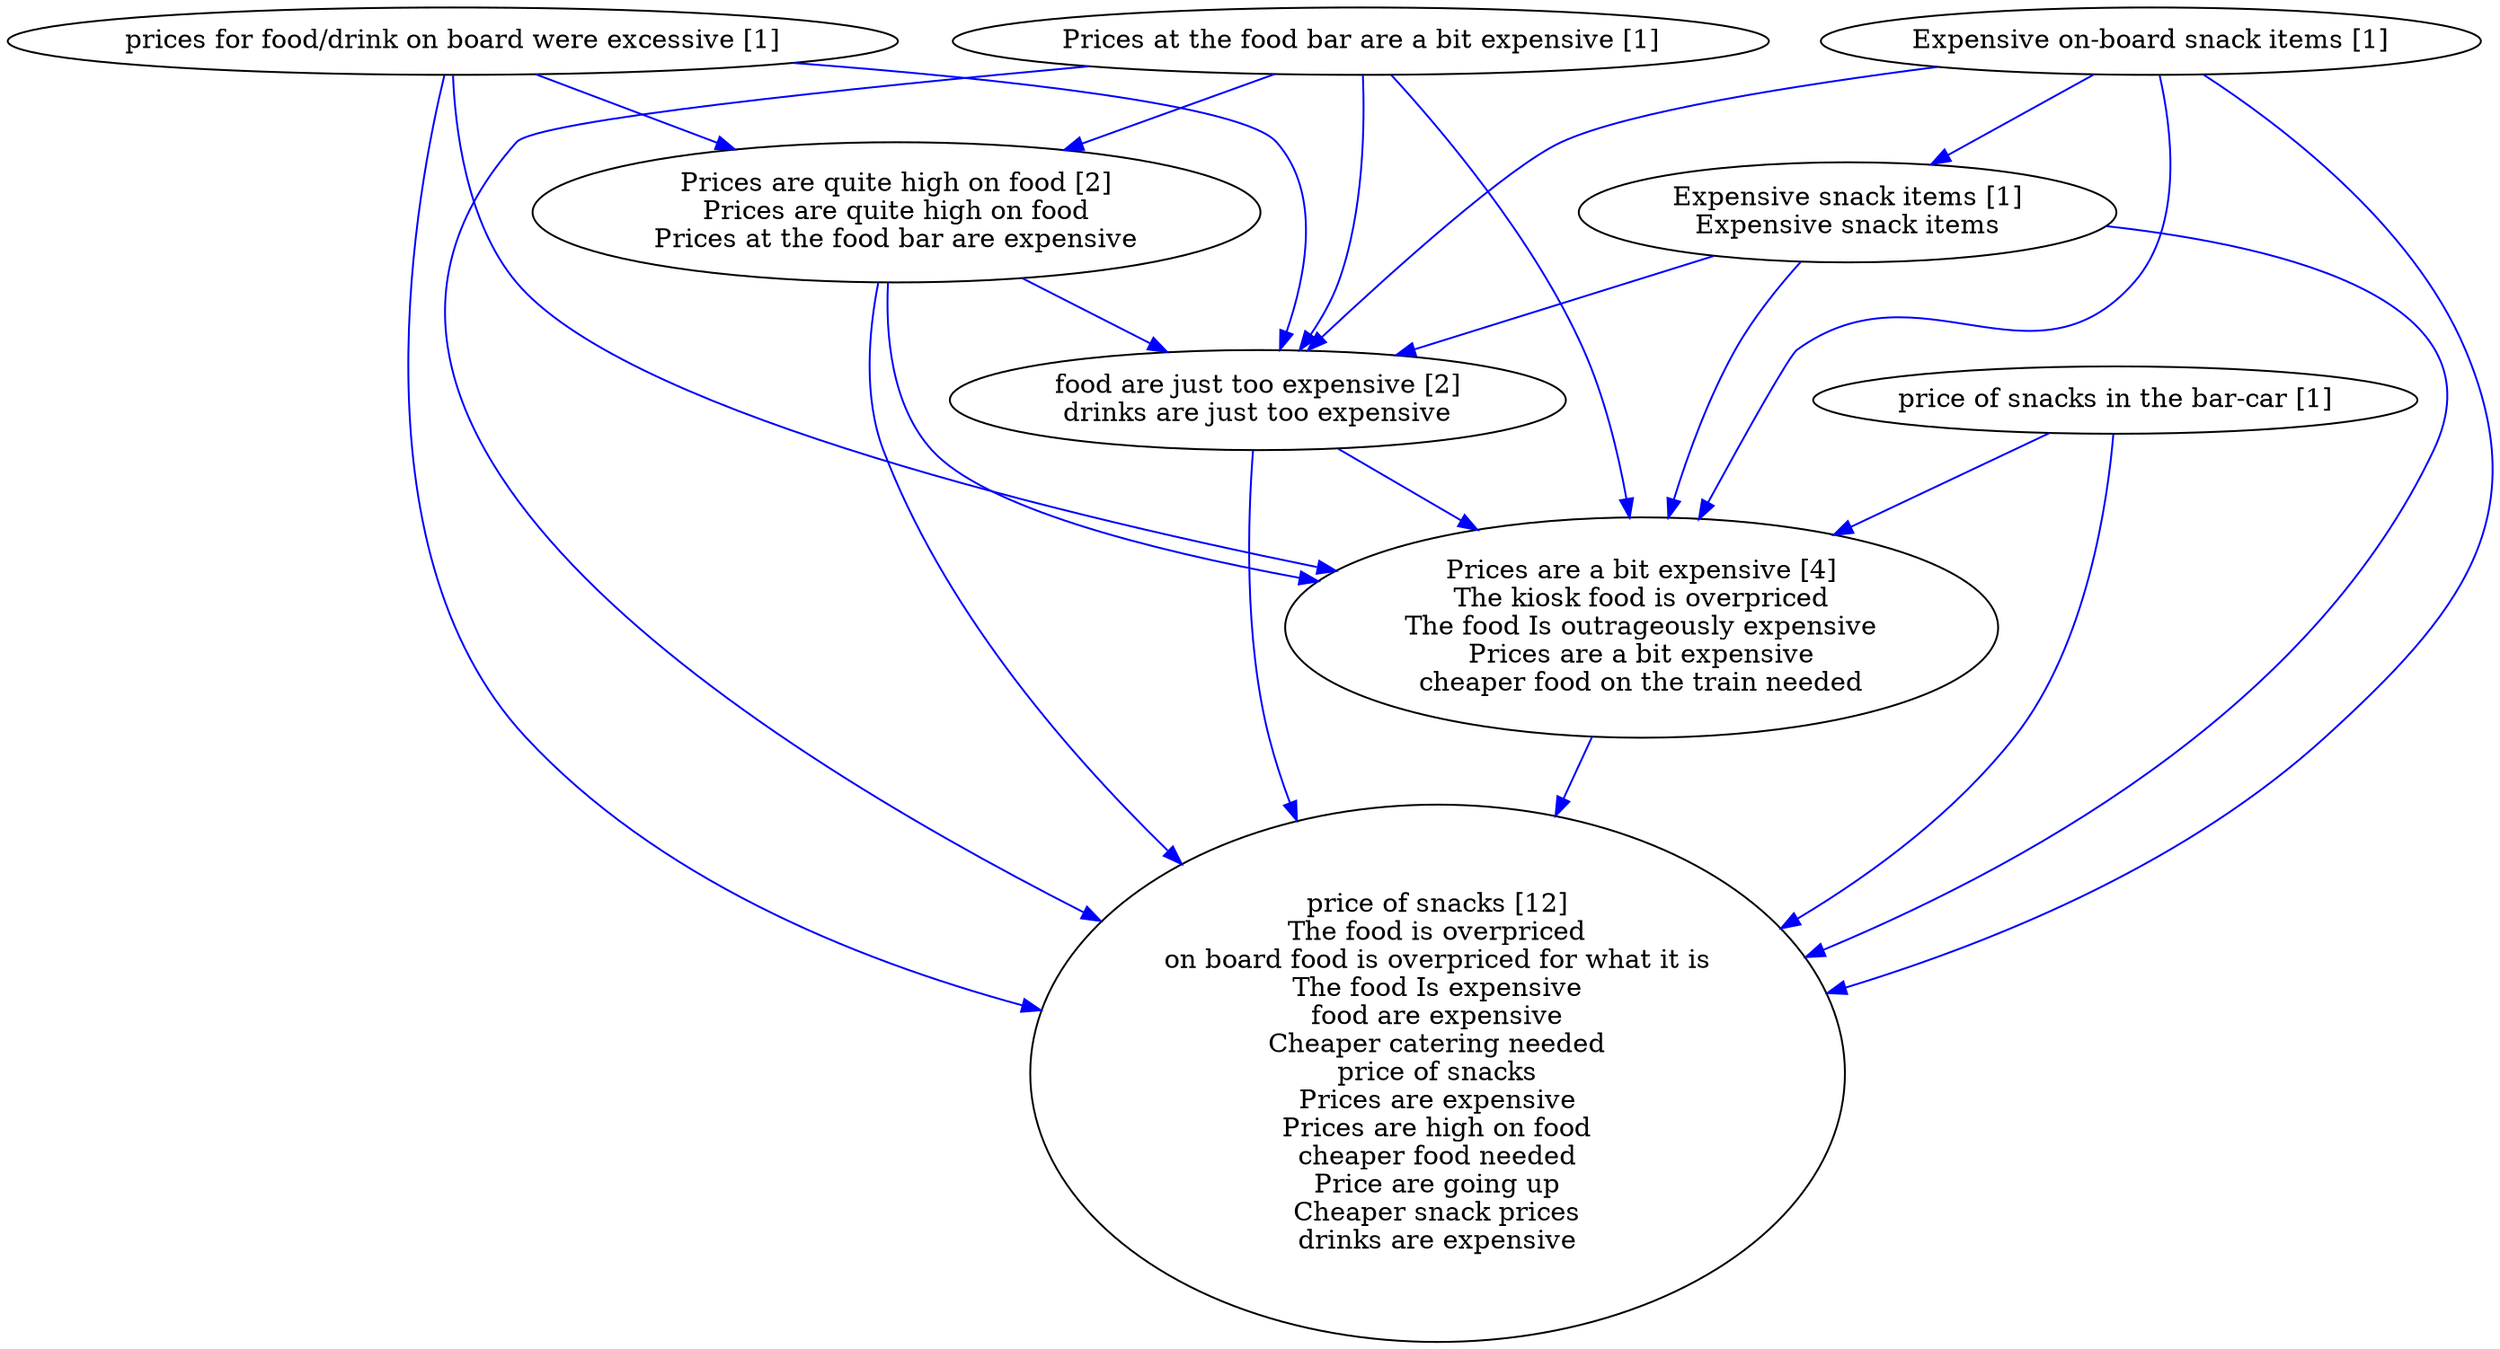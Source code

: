 digraph collapsedGraph {
"food are just too expensive [2]\ndrinks are just too expensive""Prices are a bit expensive [4]\nThe kiosk food is overpriced\nThe food Is outrageously expensive\nPrices are a bit expensive\ncheaper food on the train needed""Prices are quite high on food [2]\nPrices are quite high on food\nPrices at the food bar are expensive""price of snacks [12]\nThe food is overpriced\non board food is overpriced for what it is\nThe food Is expensive\nfood are expensive\nCheaper catering needed\nprice of snacks\nPrices are expensive\nPrices are high on food\ncheaper food needed\nPrice are going up\nCheaper snack prices\ndrinks are expensive""Expensive on-board snack items [1]""Expensive snack items [1]\nExpensive snack items""Prices at the food bar are a bit expensive [1]""price of snacks in the bar-car [1]""prices for food/drink on board were excessive [1]""Prices are quite high on food [2]\nPrices are quite high on food\nPrices at the food bar are expensive" -> "price of snacks [12]\nThe food is overpriced\non board food is overpriced for what it is\nThe food Is expensive\nfood are expensive\nCheaper catering needed\nprice of snacks\nPrices are expensive\nPrices are high on food\ncheaper food needed\nPrice are going up\nCheaper snack prices\ndrinks are expensive" [color=blue]
"Prices are a bit expensive [4]\nThe kiosk food is overpriced\nThe food Is outrageously expensive\nPrices are a bit expensive\ncheaper food on the train needed" -> "price of snacks [12]\nThe food is overpriced\non board food is overpriced for what it is\nThe food Is expensive\nfood are expensive\nCheaper catering needed\nprice of snacks\nPrices are expensive\nPrices are high on food\ncheaper food needed\nPrice are going up\nCheaper snack prices\ndrinks are expensive" [color=blue]
"prices for food/drink on board were excessive [1]" -> "price of snacks [12]\nThe food is overpriced\non board food is overpriced for what it is\nThe food Is expensive\nfood are expensive\nCheaper catering needed\nprice of snacks\nPrices are expensive\nPrices are high on food\ncheaper food needed\nPrice are going up\nCheaper snack prices\ndrinks are expensive" [color=blue]
"prices for food/drink on board were excessive [1]" -> "Prices are a bit expensive [4]\nThe kiosk food is overpriced\nThe food Is outrageously expensive\nPrices are a bit expensive\ncheaper food on the train needed" [color=blue]
"price of snacks in the bar-car [1]" -> "Prices are a bit expensive [4]\nThe kiosk food is overpriced\nThe food Is outrageously expensive\nPrices are a bit expensive\ncheaper food on the train needed" [color=blue]
"food are just too expensive [2]\ndrinks are just too expensive" -> "Prices are a bit expensive [4]\nThe kiosk food is overpriced\nThe food Is outrageously expensive\nPrices are a bit expensive\ncheaper food on the train needed" [color=blue]
"price of snacks in the bar-car [1]" -> "price of snacks [12]\nThe food is overpriced\non board food is overpriced for what it is\nThe food Is expensive\nfood are expensive\nCheaper catering needed\nprice of snacks\nPrices are expensive\nPrices are high on food\ncheaper food needed\nPrice are going up\nCheaper snack prices\ndrinks are expensive" [color=blue]
"Prices are quite high on food [2]\nPrices are quite high on food\nPrices at the food bar are expensive" -> "food are just too expensive [2]\ndrinks are just too expensive" [color=blue]
"Prices at the food bar are a bit expensive [1]" -> "Prices are a bit expensive [4]\nThe kiosk food is overpriced\nThe food Is outrageously expensive\nPrices are a bit expensive\ncheaper food on the train needed" [color=blue]
"Prices at the food bar are a bit expensive [1]" -> "food are just too expensive [2]\ndrinks are just too expensive" [color=blue]
"Expensive snack items [1]\nExpensive snack items" -> "food are just too expensive [2]\ndrinks are just too expensive" [color=blue]
"Expensive snack items [1]\nExpensive snack items" -> "Prices are a bit expensive [4]\nThe kiosk food is overpriced\nThe food Is outrageously expensive\nPrices are a bit expensive\ncheaper food on the train needed" [color=blue]
"Expensive on-board snack items [1]" -> "price of snacks [12]\nThe food is overpriced\non board food is overpriced for what it is\nThe food Is expensive\nfood are expensive\nCheaper catering needed\nprice of snacks\nPrices are expensive\nPrices are high on food\ncheaper food needed\nPrice are going up\nCheaper snack prices\ndrinks are expensive" [color=blue]
"food are just too expensive [2]\ndrinks are just too expensive" -> "price of snacks [12]\nThe food is overpriced\non board food is overpriced for what it is\nThe food Is expensive\nfood are expensive\nCheaper catering needed\nprice of snacks\nPrices are expensive\nPrices are high on food\ncheaper food needed\nPrice are going up\nCheaper snack prices\ndrinks are expensive" [color=blue]
"Prices at the food bar are a bit expensive [1]" -> "price of snacks [12]\nThe food is overpriced\non board food is overpriced for what it is\nThe food Is expensive\nfood are expensive\nCheaper catering needed\nprice of snacks\nPrices are expensive\nPrices are high on food\ncheaper food needed\nPrice are going up\nCheaper snack prices\ndrinks are expensive" [color=blue]
"Prices at the food bar are a bit expensive [1]" -> "Prices are quite high on food [2]\nPrices are quite high on food\nPrices at the food bar are expensive" [color=blue]
"prices for food/drink on board were excessive [1]" -> "Prices are quite high on food [2]\nPrices are quite high on food\nPrices at the food bar are expensive" [color=blue]
"prices for food/drink on board were excessive [1]" -> "food are just too expensive [2]\ndrinks are just too expensive" [color=blue]
"Expensive snack items [1]\nExpensive snack items" -> "price of snacks [12]\nThe food is overpriced\non board food is overpriced for what it is\nThe food Is expensive\nfood are expensive\nCheaper catering needed\nprice of snacks\nPrices are expensive\nPrices are high on food\ncheaper food needed\nPrice are going up\nCheaper snack prices\ndrinks are expensive" [color=blue]
"Expensive on-board snack items [1]" -> "Prices are a bit expensive [4]\nThe kiosk food is overpriced\nThe food Is outrageously expensive\nPrices are a bit expensive\ncheaper food on the train needed" [color=blue]
"Expensive on-board snack items [1]" -> "food are just too expensive [2]\ndrinks are just too expensive" [color=blue]
"Expensive on-board snack items [1]" -> "Expensive snack items [1]\nExpensive snack items" [color=blue]
"Prices are quite high on food [2]\nPrices are quite high on food\nPrices at the food bar are expensive" -> "Prices are a bit expensive [4]\nThe kiosk food is overpriced\nThe food Is outrageously expensive\nPrices are a bit expensive\ncheaper food on the train needed" [color=blue]
}